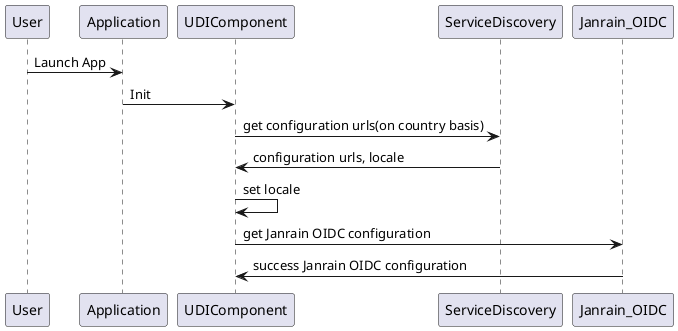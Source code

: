 @startuml
User -> Application : Launch App
Application -> UDIComponent: Init

UDIComponent -> ServiceDiscovery: get configuration urls(on country basis)
ServiceDiscovery ->UDIComponent : configuration urls, locale

UDIComponent ->UDIComponent : set locale

UDIComponent -> Janrain_OIDC: get Janrain OIDC configuration
Janrain_OIDC ->UDIComponent : success Janrain OIDC configuration
@enduml